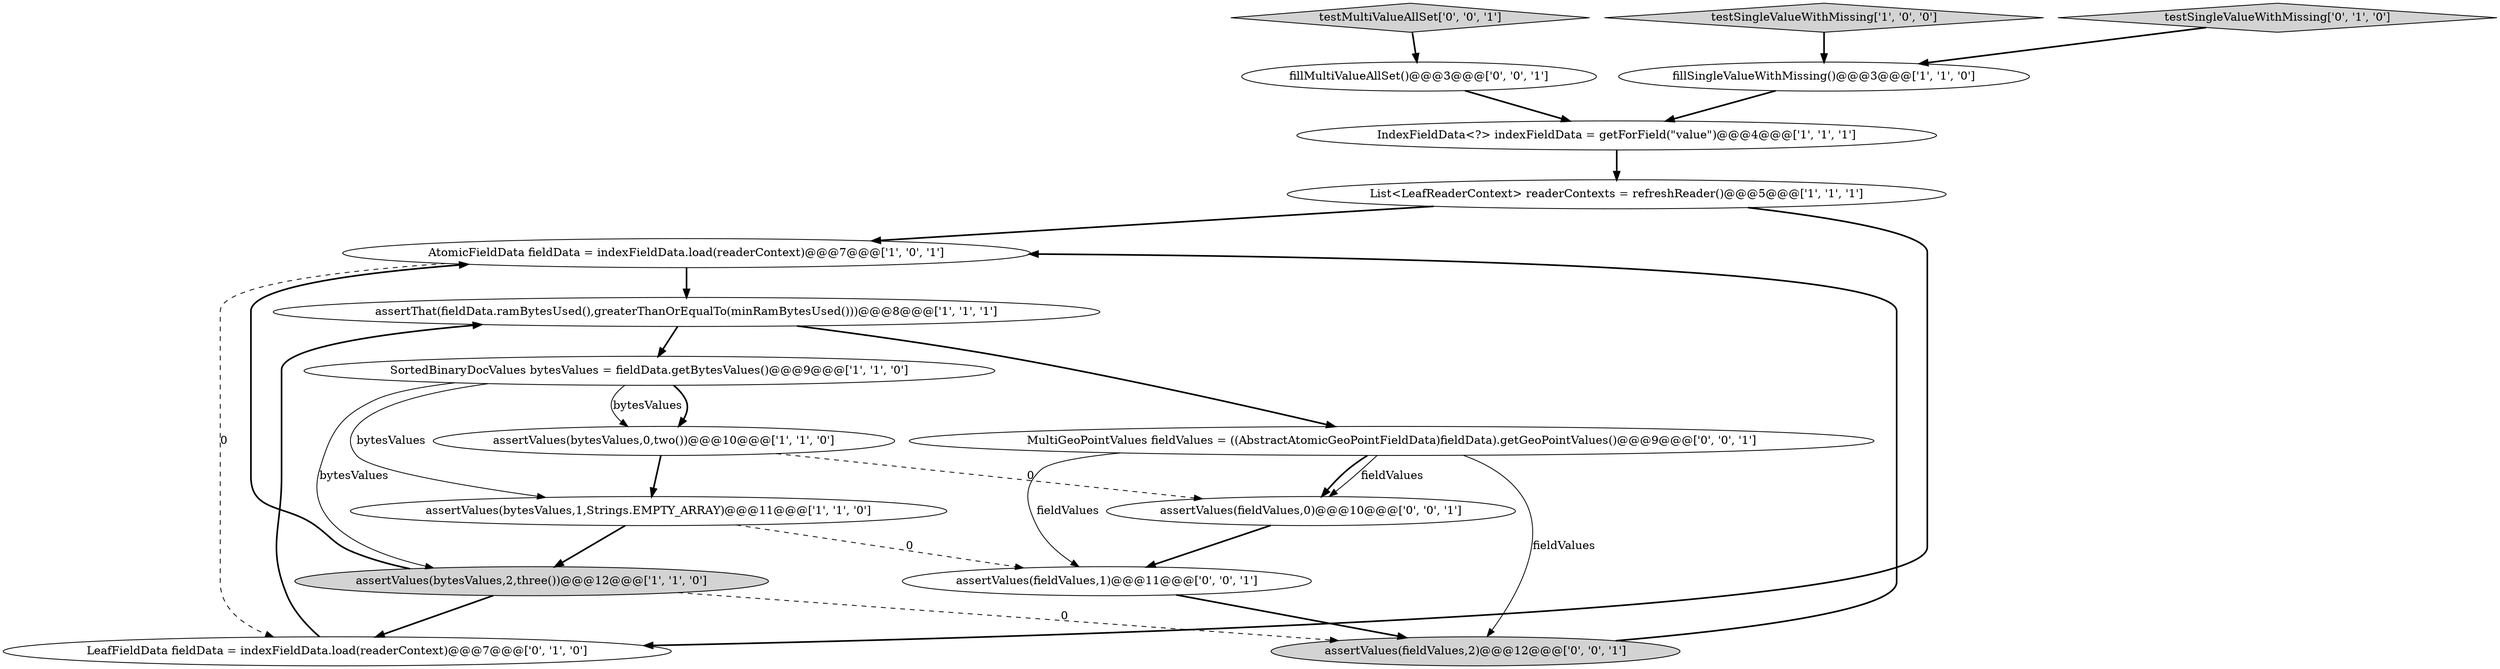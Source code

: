 digraph {
4 [style = filled, label = "List<LeafReaderContext> readerContexts = refreshReader()@@@5@@@['1', '1', '1']", fillcolor = white, shape = ellipse image = "AAA0AAABBB1BBB"];
12 [style = filled, label = "assertValues(fieldValues,1)@@@11@@@['0', '0', '1']", fillcolor = white, shape = ellipse image = "AAA0AAABBB3BBB"];
17 [style = filled, label = "testMultiValueAllSet['0', '0', '1']", fillcolor = lightgray, shape = diamond image = "AAA0AAABBB3BBB"];
5 [style = filled, label = "assertValues(bytesValues,0,two())@@@10@@@['1', '1', '0']", fillcolor = white, shape = ellipse image = "AAA0AAABBB1BBB"];
2 [style = filled, label = "testSingleValueWithMissing['1', '0', '0']", fillcolor = lightgray, shape = diamond image = "AAA0AAABBB1BBB"];
8 [style = filled, label = "SortedBinaryDocValues bytesValues = fieldData.getBytesValues()@@@9@@@['1', '1', '0']", fillcolor = white, shape = ellipse image = "AAA0AAABBB1BBB"];
14 [style = filled, label = "assertValues(fieldValues,0)@@@10@@@['0', '0', '1']", fillcolor = white, shape = ellipse image = "AAA0AAABBB3BBB"];
3 [style = filled, label = "IndexFieldData<?> indexFieldData = getForField(\"value\")@@@4@@@['1', '1', '1']", fillcolor = white, shape = ellipse image = "AAA0AAABBB1BBB"];
9 [style = filled, label = "assertThat(fieldData.ramBytesUsed(),greaterThanOrEqualTo(minRamBytesUsed()))@@@8@@@['1', '1', '1']", fillcolor = white, shape = ellipse image = "AAA0AAABBB1BBB"];
16 [style = filled, label = "MultiGeoPointValues fieldValues = ((AbstractAtomicGeoPointFieldData)fieldData).getGeoPointValues()@@@9@@@['0', '0', '1']", fillcolor = white, shape = ellipse image = "AAA0AAABBB3BBB"];
15 [style = filled, label = "assertValues(fieldValues,2)@@@12@@@['0', '0', '1']", fillcolor = lightgray, shape = ellipse image = "AAA0AAABBB3BBB"];
13 [style = filled, label = "fillMultiValueAllSet()@@@3@@@['0', '0', '1']", fillcolor = white, shape = ellipse image = "AAA0AAABBB3BBB"];
7 [style = filled, label = "AtomicFieldData fieldData = indexFieldData.load(readerContext)@@@7@@@['1', '0', '1']", fillcolor = white, shape = ellipse image = "AAA0AAABBB1BBB"];
11 [style = filled, label = "testSingleValueWithMissing['0', '1', '0']", fillcolor = lightgray, shape = diamond image = "AAA0AAABBB2BBB"];
1 [style = filled, label = "assertValues(bytesValues,1,Strings.EMPTY_ARRAY)@@@11@@@['1', '1', '0']", fillcolor = white, shape = ellipse image = "AAA0AAABBB1BBB"];
6 [style = filled, label = "assertValues(bytesValues,2,three())@@@12@@@['1', '1', '0']", fillcolor = lightgray, shape = ellipse image = "AAA0AAABBB1BBB"];
10 [style = filled, label = "LeafFieldData fieldData = indexFieldData.load(readerContext)@@@7@@@['0', '1', '0']", fillcolor = white, shape = ellipse image = "AAA1AAABBB2BBB"];
0 [style = filled, label = "fillSingleValueWithMissing()@@@3@@@['1', '1', '0']", fillcolor = white, shape = ellipse image = "AAA0AAABBB1BBB"];
16->12 [style = solid, label="fieldValues"];
4->7 [style = bold, label=""];
8->5 [style = bold, label=""];
5->14 [style = dashed, label="0"];
8->5 [style = solid, label="bytesValues"];
8->6 [style = solid, label="bytesValues"];
10->9 [style = bold, label=""];
7->9 [style = bold, label=""];
12->15 [style = bold, label=""];
9->16 [style = bold, label=""];
11->0 [style = bold, label=""];
5->1 [style = bold, label=""];
16->15 [style = solid, label="fieldValues"];
14->12 [style = bold, label=""];
0->3 [style = bold, label=""];
15->7 [style = bold, label=""];
1->6 [style = bold, label=""];
6->10 [style = bold, label=""];
17->13 [style = bold, label=""];
16->14 [style = bold, label=""];
1->12 [style = dashed, label="0"];
4->10 [style = bold, label=""];
13->3 [style = bold, label=""];
6->15 [style = dashed, label="0"];
2->0 [style = bold, label=""];
8->1 [style = solid, label="bytesValues"];
9->8 [style = bold, label=""];
6->7 [style = bold, label=""];
16->14 [style = solid, label="fieldValues"];
3->4 [style = bold, label=""];
7->10 [style = dashed, label="0"];
}
